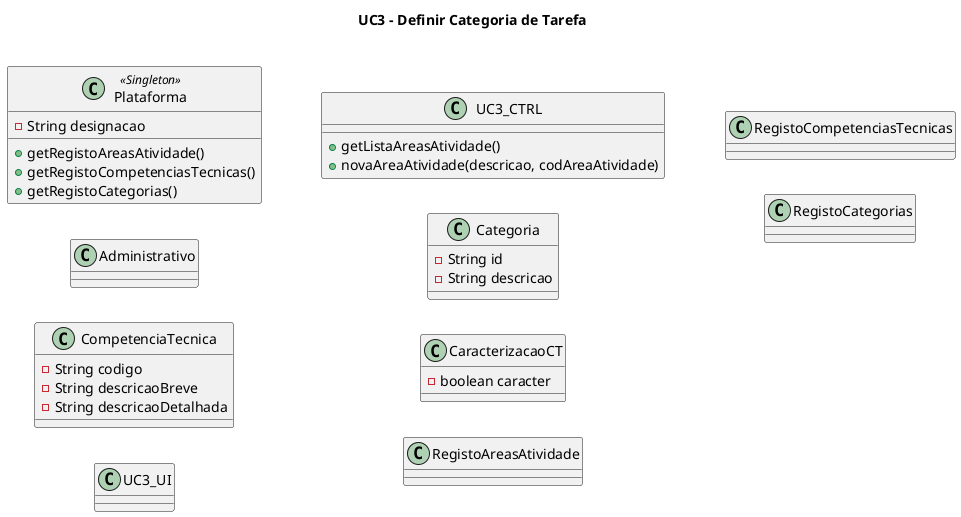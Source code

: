 @startuml

left to right direction

title UC3 - Definir Categoria de Tarefa \n

Class Plataforma <<Singleton>> {
    -String designacao

    +getRegistoAreasAtividade()
    +getRegistoCompetenciasTecnicas()
    +getRegistoCategorias()
}

Class Administrativo {
    
}

Class CompetenciaTecnica {
    -String codigo
    -String descricaoBreve
    -String descricaoDetalhada
}

Class UC3_UI {
}

Class UC3_CTRL {
    +getListaAreasAtividade()
    +novaAreaAtividade(descricao, codAreaAtividade)
}

Class Categoria {
    -String id
    -String descricao
}

Class CaracterizacaoCT {
    -boolean caracter
}


Class RegistoAreasAtividade {

}

Class RegistoCompetenciasTecnicas {

}

Class RegistoCategorias {

}


@enduml